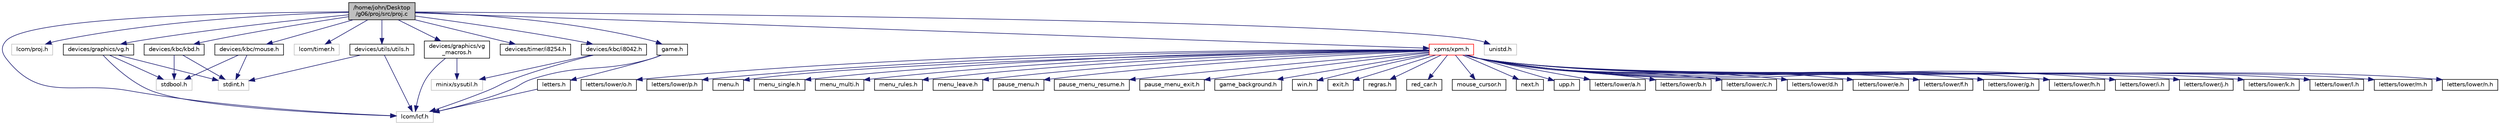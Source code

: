 digraph "/home/john/Desktop/g06/proj/src/proj.c"
{
 // LATEX_PDF_SIZE
  edge [fontname="Helvetica",fontsize="10",labelfontname="Helvetica",labelfontsize="10"];
  node [fontname="Helvetica",fontsize="10",shape=record];
  Node1 [label="/home/john/Desktop\l/g06/proj/src/proj.c",height=0.2,width=0.4,color="black", fillcolor="grey75", style="filled", fontcolor="black",tooltip=" "];
  Node1 -> Node2 [color="midnightblue",fontsize="10",style="solid"];
  Node2 [label="lcom/lcf.h",height=0.2,width=0.4,color="grey75", fillcolor="white", style="filled",tooltip=" "];
  Node1 -> Node3 [color="midnightblue",fontsize="10",style="solid"];
  Node3 [label="lcom/proj.h",height=0.2,width=0.4,color="grey75", fillcolor="white", style="filled",tooltip=" "];
  Node1 -> Node4 [color="midnightblue",fontsize="10",style="solid"];
  Node4 [label="devices/graphics/vg.h",height=0.2,width=0.4,color="black", fillcolor="white", style="filled",URL="$vg_8h.html",tooltip=" "];
  Node4 -> Node2 [color="midnightblue",fontsize="10",style="solid"];
  Node4 -> Node5 [color="midnightblue",fontsize="10",style="solid"];
  Node5 [label="stdbool.h",height=0.2,width=0.4,color="grey75", fillcolor="white", style="filled",tooltip=" "];
  Node4 -> Node6 [color="midnightblue",fontsize="10",style="solid"];
  Node6 [label="stdint.h",height=0.2,width=0.4,color="grey75", fillcolor="white", style="filled",tooltip=" "];
  Node1 -> Node7 [color="midnightblue",fontsize="10",style="solid"];
  Node7 [label="devices/kbc/kbd.h",height=0.2,width=0.4,color="black", fillcolor="white", style="filled",URL="$kbd_8h.html",tooltip=" "];
  Node7 -> Node5 [color="midnightblue",fontsize="10",style="solid"];
  Node7 -> Node6 [color="midnightblue",fontsize="10",style="solid"];
  Node1 -> Node8 [color="midnightblue",fontsize="10",style="solid"];
  Node8 [label="devices/kbc/mouse.h",height=0.2,width=0.4,color="black", fillcolor="white", style="filled",URL="$mouse_8h.html",tooltip=" "];
  Node8 -> Node5 [color="midnightblue",fontsize="10",style="solid"];
  Node8 -> Node6 [color="midnightblue",fontsize="10",style="solid"];
  Node1 -> Node9 [color="midnightblue",fontsize="10",style="solid"];
  Node9 [label="lcom/timer.h",height=0.2,width=0.4,color="grey75", fillcolor="white", style="filled",tooltip=" "];
  Node1 -> Node10 [color="midnightblue",fontsize="10",style="solid"];
  Node10 [label="devices/graphics/vg\l_macros.h",height=0.2,width=0.4,color="black", fillcolor="white", style="filled",URL="$vg__macros_8h.html",tooltip=" "];
  Node10 -> Node2 [color="midnightblue",fontsize="10",style="solid"];
  Node10 -> Node11 [color="midnightblue",fontsize="10",style="solid"];
  Node11 [label="minix/sysutil.h",height=0.2,width=0.4,color="grey75", fillcolor="white", style="filled",tooltip=" "];
  Node1 -> Node12 [color="midnightblue",fontsize="10",style="solid"];
  Node12 [label="devices/kbc/i8042.h",height=0.2,width=0.4,color="black", fillcolor="white", style="filled",URL="$i8042_8h.html",tooltip=" "];
  Node12 -> Node2 [color="midnightblue",fontsize="10",style="solid"];
  Node12 -> Node11 [color="midnightblue",fontsize="10",style="solid"];
  Node1 -> Node13 [color="midnightblue",fontsize="10",style="solid"];
  Node13 [label="devices/timer/i8254.h",height=0.2,width=0.4,color="black", fillcolor="white", style="filled",URL="$i8254_8h.html",tooltip=" "];
  Node1 -> Node14 [color="midnightblue",fontsize="10",style="solid"];
  Node14 [label="devices/utils/utils.h",height=0.2,width=0.4,color="black", fillcolor="white", style="filled",URL="$utils_8h.html",tooltip=" "];
  Node14 -> Node2 [color="midnightblue",fontsize="10",style="solid"];
  Node14 -> Node6 [color="midnightblue",fontsize="10",style="solid"];
  Node1 -> Node15 [color="midnightblue",fontsize="10",style="solid"];
  Node15 [label="game.h",height=0.2,width=0.4,color="black", fillcolor="white", style="filled",URL="$game_8h.html",tooltip=" "];
  Node15 -> Node2 [color="midnightblue",fontsize="10",style="solid"];
  Node15 -> Node16 [color="midnightblue",fontsize="10",style="solid"];
  Node16 [label="letters.h",height=0.2,width=0.4,color="black", fillcolor="white", style="filled",URL="$letters_8h.html",tooltip=" "];
  Node16 -> Node2 [color="midnightblue",fontsize="10",style="solid"];
  Node1 -> Node17 [color="midnightblue",fontsize="10",style="solid"];
  Node17 [label="xpms/xpm.h",height=0.2,width=0.4,color="red", fillcolor="white", style="filled",URL="$xpm_8h.html",tooltip=" "];
  Node17 -> Node18 [color="midnightblue",fontsize="10",style="solid"];
  Node18 [label="menu.h",height=0.2,width=0.4,color="black", fillcolor="white", style="filled",URL="$menu_8h.html",tooltip=" "];
  Node17 -> Node19 [color="midnightblue",fontsize="10",style="solid"];
  Node19 [label="menu_single.h",height=0.2,width=0.4,color="black", fillcolor="white", style="filled",URL="$menu__single_8h.html",tooltip=" "];
  Node17 -> Node20 [color="midnightblue",fontsize="10",style="solid"];
  Node20 [label="menu_multi.h",height=0.2,width=0.4,color="black", fillcolor="white", style="filled",URL="$menu__multi_8h.html",tooltip=" "];
  Node17 -> Node21 [color="midnightblue",fontsize="10",style="solid"];
  Node21 [label="menu_rules.h",height=0.2,width=0.4,color="black", fillcolor="white", style="filled",URL="$menu__rules_8h.html",tooltip=" "];
  Node17 -> Node22 [color="midnightblue",fontsize="10",style="solid"];
  Node22 [label="menu_leave.h",height=0.2,width=0.4,color="black", fillcolor="white", style="filled",URL="$menu__leave_8h.html",tooltip=" "];
  Node17 -> Node23 [color="midnightblue",fontsize="10",style="solid"];
  Node23 [label="pause_menu.h",height=0.2,width=0.4,color="black", fillcolor="white", style="filled",URL="$pause__menu_8h.html",tooltip=" "];
  Node17 -> Node24 [color="midnightblue",fontsize="10",style="solid"];
  Node24 [label="pause_menu_resume.h",height=0.2,width=0.4,color="black", fillcolor="white", style="filled",URL="$pause__menu__resume_8h.html",tooltip=" "];
  Node17 -> Node25 [color="midnightblue",fontsize="10",style="solid"];
  Node25 [label="pause_menu_exit.h",height=0.2,width=0.4,color="black", fillcolor="white", style="filled",URL="$pause__menu__exit_8h.html",tooltip=" "];
  Node17 -> Node26 [color="midnightblue",fontsize="10",style="solid"];
  Node26 [label="game_background.h",height=0.2,width=0.4,color="black", fillcolor="white", style="filled",URL="$game__background_8h.html",tooltip=" "];
  Node17 -> Node27 [color="midnightblue",fontsize="10",style="solid"];
  Node27 [label="win.h",height=0.2,width=0.4,color="black", fillcolor="white", style="filled",URL="$win_8h.html",tooltip=" "];
  Node17 -> Node28 [color="midnightblue",fontsize="10",style="solid"];
  Node28 [label="exit.h",height=0.2,width=0.4,color="black", fillcolor="white", style="filled",URL="$exit_8h.html",tooltip=" "];
  Node17 -> Node29 [color="midnightblue",fontsize="10",style="solid"];
  Node29 [label="regras.h",height=0.2,width=0.4,color="black", fillcolor="white", style="filled",URL="$regras_8h.html",tooltip=" "];
  Node17 -> Node30 [color="midnightblue",fontsize="10",style="solid"];
  Node30 [label="red_car.h",height=0.2,width=0.4,color="black", fillcolor="white", style="filled",URL="$red__car_8h.html",tooltip=" "];
  Node17 -> Node31 [color="midnightblue",fontsize="10",style="solid"];
  Node31 [label="mouse_cursor.h",height=0.2,width=0.4,color="black", fillcolor="white", style="filled",URL="$mouse__cursor_8h.html",tooltip=" "];
  Node17 -> Node32 [color="midnightblue",fontsize="10",style="solid"];
  Node32 [label="next.h",height=0.2,width=0.4,color="black", fillcolor="white", style="filled",URL="$next_8h.html",tooltip=" "];
  Node17 -> Node33 [color="midnightblue",fontsize="10",style="solid"];
  Node33 [label="upp.h",height=0.2,width=0.4,color="black", fillcolor="white", style="filled",URL="$upp_8h.html",tooltip=" "];
  Node17 -> Node34 [color="midnightblue",fontsize="10",style="solid"];
  Node34 [label="letters/lower/a.h",height=0.2,width=0.4,color="black", fillcolor="white", style="filled",URL="$a_8h.html",tooltip=" "];
  Node17 -> Node35 [color="midnightblue",fontsize="10",style="solid"];
  Node35 [label="letters/lower/b.h",height=0.2,width=0.4,color="black", fillcolor="white", style="filled",URL="$b_8h.html",tooltip=" "];
  Node17 -> Node36 [color="midnightblue",fontsize="10",style="solid"];
  Node36 [label="letters/lower/c.h",height=0.2,width=0.4,color="black", fillcolor="white", style="filled",URL="$c_8h.html",tooltip=" "];
  Node17 -> Node37 [color="midnightblue",fontsize="10",style="solid"];
  Node37 [label="letters/lower/d.h",height=0.2,width=0.4,color="black", fillcolor="white", style="filled",URL="$d_8h.html",tooltip=" "];
  Node17 -> Node38 [color="midnightblue",fontsize="10",style="solid"];
  Node38 [label="letters/lower/e.h",height=0.2,width=0.4,color="black", fillcolor="white", style="filled",URL="$e_8h.html",tooltip=" "];
  Node17 -> Node39 [color="midnightblue",fontsize="10",style="solid"];
  Node39 [label="letters/lower/f.h",height=0.2,width=0.4,color="black", fillcolor="white", style="filled",URL="$f_8h.html",tooltip=" "];
  Node17 -> Node40 [color="midnightblue",fontsize="10",style="solid"];
  Node40 [label="letters/lower/g.h",height=0.2,width=0.4,color="black", fillcolor="white", style="filled",URL="$g_8h.html",tooltip=" "];
  Node17 -> Node41 [color="midnightblue",fontsize="10",style="solid"];
  Node41 [label="letters/lower/h.h",height=0.2,width=0.4,color="black", fillcolor="white", style="filled",URL="$h_8h.html",tooltip=" "];
  Node17 -> Node42 [color="midnightblue",fontsize="10",style="solid"];
  Node42 [label="letters/lower/i.h",height=0.2,width=0.4,color="black", fillcolor="white", style="filled",URL="$i_8h.html",tooltip=" "];
  Node17 -> Node43 [color="midnightblue",fontsize="10",style="solid"];
  Node43 [label="letters/lower/j.h",height=0.2,width=0.4,color="black", fillcolor="white", style="filled",URL="$j_8h.html",tooltip=" "];
  Node17 -> Node44 [color="midnightblue",fontsize="10",style="solid"];
  Node44 [label="letters/lower/k.h",height=0.2,width=0.4,color="black", fillcolor="white", style="filled",URL="$k_8h.html",tooltip=" "];
  Node17 -> Node45 [color="midnightblue",fontsize="10",style="solid"];
  Node45 [label="letters/lower/l.h",height=0.2,width=0.4,color="black", fillcolor="white", style="filled",URL="$l_8h.html",tooltip=" "];
  Node17 -> Node46 [color="midnightblue",fontsize="10",style="solid"];
  Node46 [label="letters/lower/m.h",height=0.2,width=0.4,color="black", fillcolor="white", style="filled",URL="$m_8h.html",tooltip=" "];
  Node17 -> Node47 [color="midnightblue",fontsize="10",style="solid"];
  Node47 [label="letters/lower/n.h",height=0.2,width=0.4,color="black", fillcolor="white", style="filled",URL="$n_8h.html",tooltip=" "];
  Node17 -> Node48 [color="midnightblue",fontsize="10",style="solid"];
  Node48 [label="letters/lower/o.h",height=0.2,width=0.4,color="black", fillcolor="white", style="filled",URL="$o_8h.html",tooltip=" "];
  Node17 -> Node49 [color="midnightblue",fontsize="10",style="solid"];
  Node49 [label="letters/lower/p.h",height=0.2,width=0.4,color="black", fillcolor="white", style="filled",URL="$p_8h.html",tooltip=" "];
  Node1 -> Node95 [color="midnightblue",fontsize="10",style="solid"];
  Node95 [label="unistd.h",height=0.2,width=0.4,color="grey75", fillcolor="white", style="filled",tooltip=" "];
}
